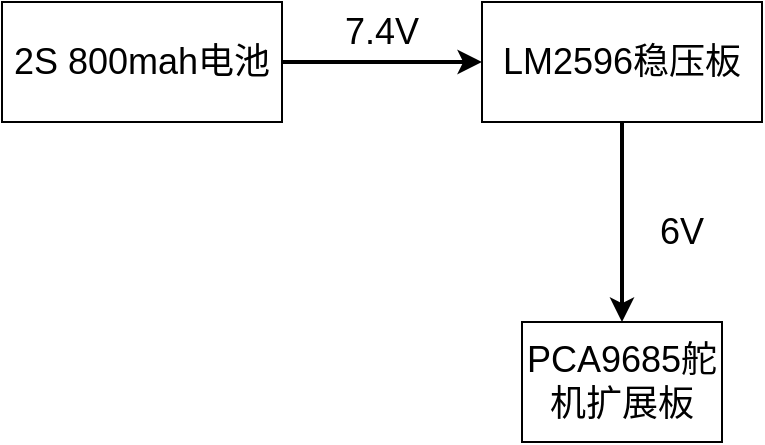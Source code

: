 <mxfile version="20.6.0" type="github">
  <diagram id="n_ZwVlq82vjgPUWkwoDR" name="第 1 页">
    <mxGraphModel dx="733" dy="530" grid="1" gridSize="10" guides="1" tooltips="1" connect="1" arrows="1" fold="1" page="1" pageScale="1" pageWidth="1169" pageHeight="827" math="0" shadow="0">
      <root>
        <mxCell id="0" />
        <mxCell id="1" parent="0" />
        <mxCell id="PBSmmylOZ62XXE8JsD5N-2" value="&lt;font style=&quot;font-size: 18px;&quot;&gt;2S 800mah电池&lt;/font&gt;" style="rounded=0;whiteSpace=wrap;html=1;" vertex="1" parent="1">
          <mxGeometry x="160" y="120" width="140" height="60" as="geometry" />
        </mxCell>
        <mxCell id="PBSmmylOZ62XXE8JsD5N-3" value="" style="endArrow=classic;html=1;rounded=0;fontSize=18;exitX=1;exitY=0.5;exitDx=0;exitDy=0;strokeWidth=2;" edge="1" parent="1" source="PBSmmylOZ62XXE8JsD5N-2">
          <mxGeometry width="50" height="50" relative="1" as="geometry">
            <mxPoint x="350" y="290" as="sourcePoint" />
            <mxPoint x="400" y="150" as="targetPoint" />
          </mxGeometry>
        </mxCell>
        <mxCell id="PBSmmylOZ62XXE8JsD5N-5" value="7.4V" style="text;html=1;strokeColor=none;fillColor=none;align=center;verticalAlign=middle;whiteSpace=wrap;rounded=0;fontSize=18;" vertex="1" parent="1">
          <mxGeometry x="320" y="120" width="60" height="30" as="geometry" />
        </mxCell>
        <mxCell id="PBSmmylOZ62XXE8JsD5N-6" value="&lt;font style=&quot;font-size: 18px;&quot;&gt;LM2596稳压板&lt;/font&gt;" style="rounded=0;whiteSpace=wrap;html=1;" vertex="1" parent="1">
          <mxGeometry x="400" y="120" width="140" height="60" as="geometry" />
        </mxCell>
        <mxCell id="PBSmmylOZ62XXE8JsD5N-7" value="" style="endArrow=classic;html=1;rounded=0;fontSize=18;exitX=0.5;exitY=1;exitDx=0;exitDy=0;strokeWidth=2;" edge="1" parent="1" source="PBSmmylOZ62XXE8JsD5N-6">
          <mxGeometry width="50" height="50" relative="1" as="geometry">
            <mxPoint x="440" y="230" as="sourcePoint" />
            <mxPoint x="470" y="280" as="targetPoint" />
          </mxGeometry>
        </mxCell>
        <mxCell id="PBSmmylOZ62XXE8JsD5N-8" value="6V" style="text;html=1;strokeColor=none;fillColor=none;align=center;verticalAlign=middle;whiteSpace=wrap;rounded=0;fontSize=18;" vertex="1" parent="1">
          <mxGeometry x="470" y="220" width="60" height="30" as="geometry" />
        </mxCell>
        <mxCell id="PBSmmylOZ62XXE8JsD5N-9" value="&lt;span style=&quot;font-size: 18px;&quot;&gt;PCA9685舵机扩展板&lt;/span&gt;" style="rounded=0;whiteSpace=wrap;html=1;" vertex="1" parent="1">
          <mxGeometry x="420" y="280" width="100" height="60" as="geometry" />
        </mxCell>
      </root>
    </mxGraphModel>
  </diagram>
</mxfile>
